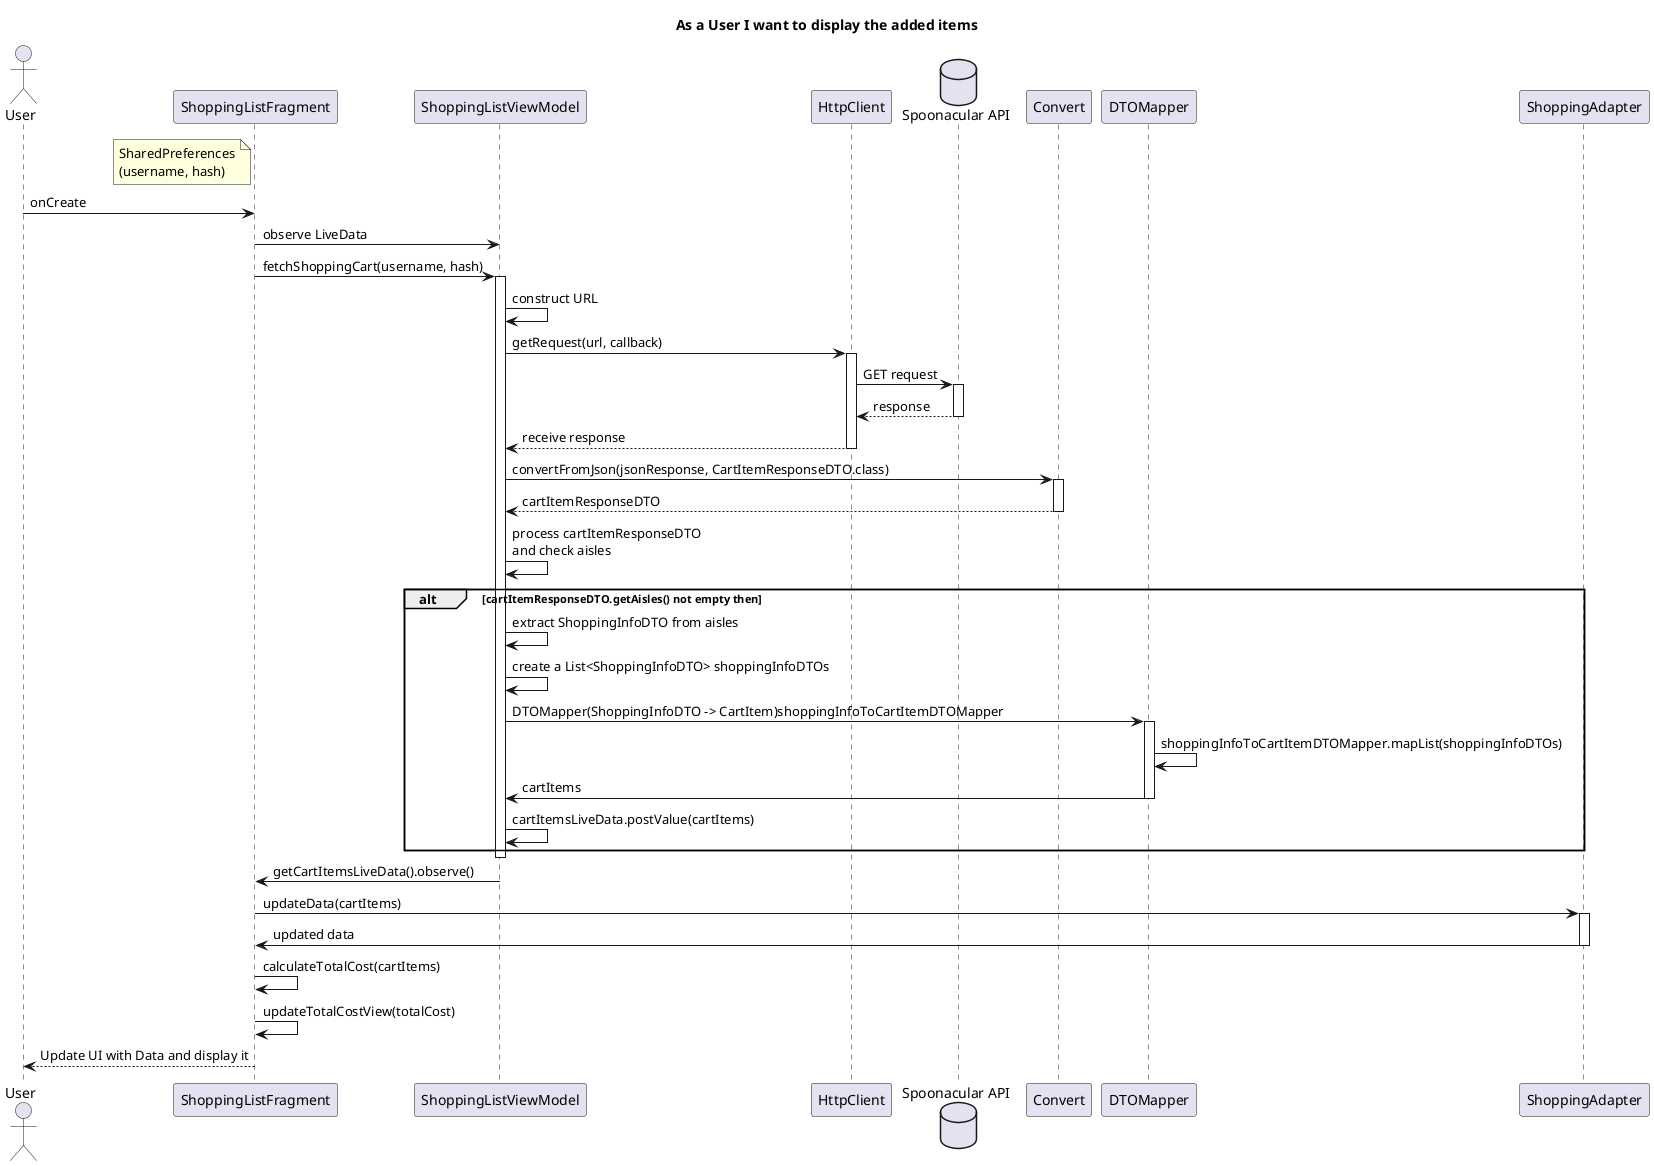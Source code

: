 @startuml
title As a User I want to display the added items

actor User as User

participant "ShoppingListFragment" as SlideshowFragment
participant "ShoppingListViewModel" as SlideshowViewModel
participant "HttpClient" as HttpClient
database "Spoonacular API" as Server
participant "Convert" as Convert
participant "DTOMapper" as DTOMapper
participant "ShoppingAdapter" as ShoppingAdapter
Note left of SlideshowFragment: SharedPreferences\n(username, hash)
User->SlideshowFragment: onCreate
SlideshowFragment -> SlideshowViewModel: observe LiveData
SlideshowFragment -> SlideshowViewModel: fetchShoppingCart(username, hash)
activate SlideshowViewModel
SlideshowViewModel -> SlideshowViewModel: construct URL
SlideshowViewModel -> HttpClient: getRequest(url, callback)
activate HttpClient
HttpClient -> Server: GET request
activate Server
Server --> HttpClient:  response
deactivate Server
HttpClient --> SlideshowViewModel: receive response
deactivate HttpClient
SlideshowViewModel -> Convert: convertFromJson(jsonResponse, CartItemResponseDTO.class)
activate Convert
Convert --> SlideshowViewModel: cartItemResponseDTO
deactivate Convert

SlideshowViewModel -> SlideshowViewModel: process cartItemResponseDTO\nand check aisles
alt cartItemResponseDTO.getAisles() not empty then
  SlideshowViewModel -> SlideshowViewModel: extract ShoppingInfoDTO from aisles
  SlideshowViewModel->SlideshowViewModel: create a List<ShoppingInfoDTO> shoppingInfoDTOs
  SlideshowViewModel -> DTOMapper:  DTOMapper(ShoppingInfoDTO -> CartItem)shoppingInfoToCartItemDTOMapper
  activate DTOMapper
  DTOMapper -> DTOMapper: shoppingInfoToCartItemDTOMapper.mapList(shoppingInfoDTOs)
  DTOMapper -> SlideshowViewModel: cartItems
  deactivate DTOMapper
SlideshowViewModel->SlideshowViewModel:cartItemsLiveData.postValue(cartItems)
end if
deactivate SlideshowViewModel

SlideshowViewModel -> SlideshowFragment: getCartItemsLiveData().observe()
SlideshowFragment -> ShoppingAdapter: updateData(cartItems)
activate ShoppingAdapter
ShoppingAdapter -> SlideshowFragment: updated data
deactivate ShoppingAdapter
SlideshowFragment -> SlideshowFragment: calculateTotalCost(cartItems)
SlideshowFragment -> SlideshowFragment: updateTotalCostView(totalCost)
SlideshowFragment --> User: Update UI with Data and display it

@enduml
